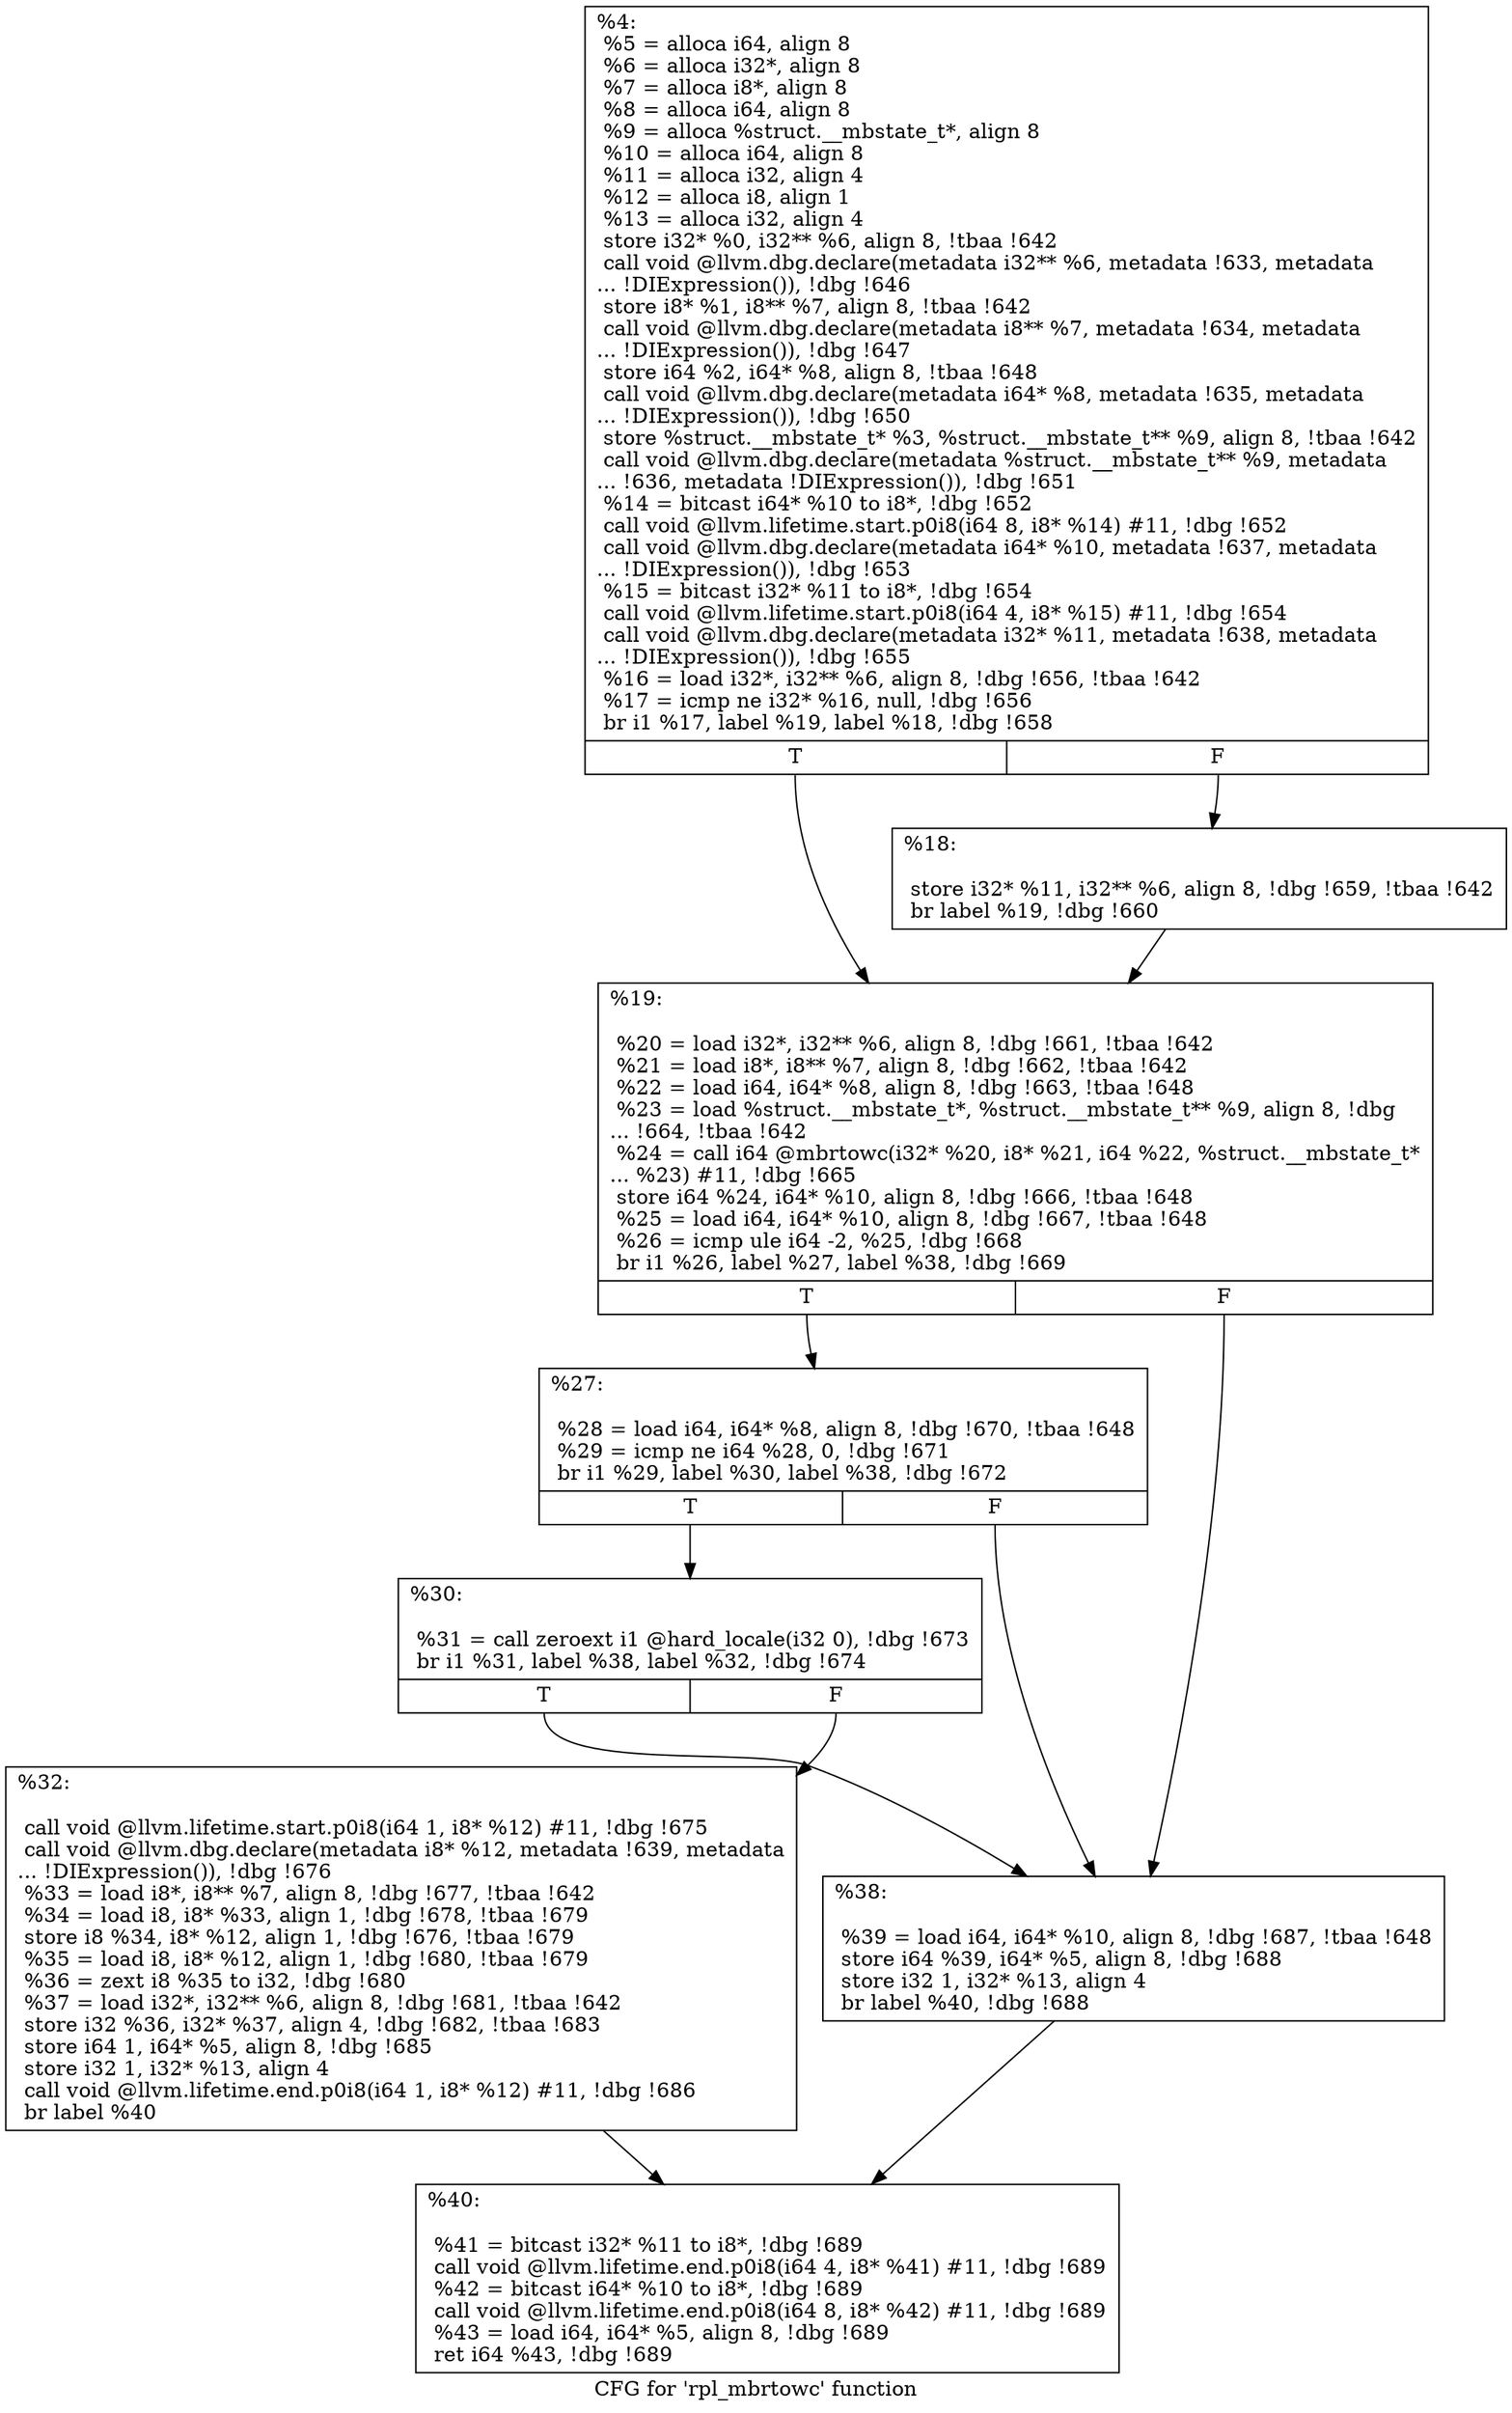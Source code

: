 digraph "CFG for 'rpl_mbrtowc' function" {
	label="CFG for 'rpl_mbrtowc' function";

	Node0x149ae20 [shape=record,label="{%4:\l  %5 = alloca i64, align 8\l  %6 = alloca i32*, align 8\l  %7 = alloca i8*, align 8\l  %8 = alloca i64, align 8\l  %9 = alloca %struct.__mbstate_t*, align 8\l  %10 = alloca i64, align 8\l  %11 = alloca i32, align 4\l  %12 = alloca i8, align 1\l  %13 = alloca i32, align 4\l  store i32* %0, i32** %6, align 8, !tbaa !642\l  call void @llvm.dbg.declare(metadata i32** %6, metadata !633, metadata\l... !DIExpression()), !dbg !646\l  store i8* %1, i8** %7, align 8, !tbaa !642\l  call void @llvm.dbg.declare(metadata i8** %7, metadata !634, metadata\l... !DIExpression()), !dbg !647\l  store i64 %2, i64* %8, align 8, !tbaa !648\l  call void @llvm.dbg.declare(metadata i64* %8, metadata !635, metadata\l... !DIExpression()), !dbg !650\l  store %struct.__mbstate_t* %3, %struct.__mbstate_t** %9, align 8, !tbaa !642\l  call void @llvm.dbg.declare(metadata %struct.__mbstate_t** %9, metadata\l... !636, metadata !DIExpression()), !dbg !651\l  %14 = bitcast i64* %10 to i8*, !dbg !652\l  call void @llvm.lifetime.start.p0i8(i64 8, i8* %14) #11, !dbg !652\l  call void @llvm.dbg.declare(metadata i64* %10, metadata !637, metadata\l... !DIExpression()), !dbg !653\l  %15 = bitcast i32* %11 to i8*, !dbg !654\l  call void @llvm.lifetime.start.p0i8(i64 4, i8* %15) #11, !dbg !654\l  call void @llvm.dbg.declare(metadata i32* %11, metadata !638, metadata\l... !DIExpression()), !dbg !655\l  %16 = load i32*, i32** %6, align 8, !dbg !656, !tbaa !642\l  %17 = icmp ne i32* %16, null, !dbg !656\l  br i1 %17, label %19, label %18, !dbg !658\l|{<s0>T|<s1>F}}"];
	Node0x149ae20:s0 -> Node0x14d2bc0;
	Node0x149ae20:s1 -> Node0x14d2b70;
	Node0x14d2b70 [shape=record,label="{%18:\l\l  store i32* %11, i32** %6, align 8, !dbg !659, !tbaa !642\l  br label %19, !dbg !660\l}"];
	Node0x14d2b70 -> Node0x14d2bc0;
	Node0x14d2bc0 [shape=record,label="{%19:\l\l  %20 = load i32*, i32** %6, align 8, !dbg !661, !tbaa !642\l  %21 = load i8*, i8** %7, align 8, !dbg !662, !tbaa !642\l  %22 = load i64, i64* %8, align 8, !dbg !663, !tbaa !648\l  %23 = load %struct.__mbstate_t*, %struct.__mbstate_t** %9, align 8, !dbg\l... !664, !tbaa !642\l  %24 = call i64 @mbrtowc(i32* %20, i8* %21, i64 %22, %struct.__mbstate_t*\l... %23) #11, !dbg !665\l  store i64 %24, i64* %10, align 8, !dbg !666, !tbaa !648\l  %25 = load i64, i64* %10, align 8, !dbg !667, !tbaa !648\l  %26 = icmp ule i64 -2, %25, !dbg !668\l  br i1 %26, label %27, label %38, !dbg !669\l|{<s0>T|<s1>F}}"];
	Node0x14d2bc0:s0 -> Node0x14d2c10;
	Node0x14d2bc0:s1 -> Node0x14d2d00;
	Node0x14d2c10 [shape=record,label="{%27:\l\l  %28 = load i64, i64* %8, align 8, !dbg !670, !tbaa !648\l  %29 = icmp ne i64 %28, 0, !dbg !671\l  br i1 %29, label %30, label %38, !dbg !672\l|{<s0>T|<s1>F}}"];
	Node0x14d2c10:s0 -> Node0x14d2c60;
	Node0x14d2c10:s1 -> Node0x14d2d00;
	Node0x14d2c60 [shape=record,label="{%30:\l\l  %31 = call zeroext i1 @hard_locale(i32 0), !dbg !673\l  br i1 %31, label %38, label %32, !dbg !674\l|{<s0>T|<s1>F}}"];
	Node0x14d2c60:s0 -> Node0x14d2d00;
	Node0x14d2c60:s1 -> Node0x14d2cb0;
	Node0x14d2cb0 [shape=record,label="{%32:\l\l  call void @llvm.lifetime.start.p0i8(i64 1, i8* %12) #11, !dbg !675\l  call void @llvm.dbg.declare(metadata i8* %12, metadata !639, metadata\l... !DIExpression()), !dbg !676\l  %33 = load i8*, i8** %7, align 8, !dbg !677, !tbaa !642\l  %34 = load i8, i8* %33, align 1, !dbg !678, !tbaa !679\l  store i8 %34, i8* %12, align 1, !dbg !676, !tbaa !679\l  %35 = load i8, i8* %12, align 1, !dbg !680, !tbaa !679\l  %36 = zext i8 %35 to i32, !dbg !680\l  %37 = load i32*, i32** %6, align 8, !dbg !681, !tbaa !642\l  store i32 %36, i32* %37, align 4, !dbg !682, !tbaa !683\l  store i64 1, i64* %5, align 8, !dbg !685\l  store i32 1, i32* %13, align 4\l  call void @llvm.lifetime.end.p0i8(i64 1, i8* %12) #11, !dbg !686\l  br label %40\l}"];
	Node0x14d2cb0 -> Node0x14d2d50;
	Node0x14d2d00 [shape=record,label="{%38:\l\l  %39 = load i64, i64* %10, align 8, !dbg !687, !tbaa !648\l  store i64 %39, i64* %5, align 8, !dbg !688\l  store i32 1, i32* %13, align 4\l  br label %40, !dbg !688\l}"];
	Node0x14d2d00 -> Node0x14d2d50;
	Node0x14d2d50 [shape=record,label="{%40:\l\l  %41 = bitcast i32* %11 to i8*, !dbg !689\l  call void @llvm.lifetime.end.p0i8(i64 4, i8* %41) #11, !dbg !689\l  %42 = bitcast i64* %10 to i8*, !dbg !689\l  call void @llvm.lifetime.end.p0i8(i64 8, i8* %42) #11, !dbg !689\l  %43 = load i64, i64* %5, align 8, !dbg !689\l  ret i64 %43, !dbg !689\l}"];
}
